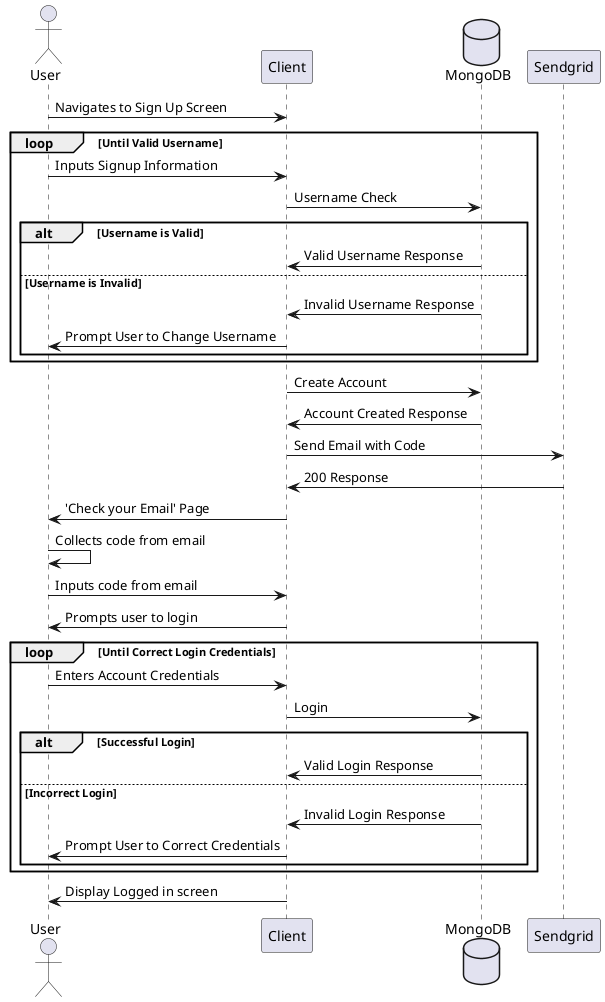 @startuml Account Actions Sequence Diagram

Actor User
Participant Client
Database MongoDB
Participant Sendgrid


User -> Client: Navigates to Sign Up Screen

loop Until Valid Username

    User -> Client: Inputs Signup Information
    Client -> MongoDB: Username Check

    alt Username is Valid
        MongoDB -> Client: Valid Username Response

    else Username is Invalid
        MongoDB -> Client: Invalid Username Response
        Client -> User: Prompt User to Change Username
    end
end

Client -> MongoDB: Create Account
MongoDB -> Client: Account Created Response
Client -> Sendgrid: Send Email with Code
Sendgrid -> Client: 200 Response
Client -> User: 'Check your Email' Page
User -> User: Collects code from email
User -> Client: Inputs code from email
Client -> User: Prompts user to login

loop Until Correct Login Credentials

    User -> Client: Enters Account Credentials
    Client -> MongoDB: Login

    alt Successful Login
        MongoDB -> Client: Valid Login Response

    else Incorrect Login
        MongoDB -> Client: Invalid Login Response
        Client -> User: Prompt User to Correct Credentials
    end
end

Client -> User: Display Logged in screen

@enduml

@startuml Mobile Actions

Actor User
Participant Client
Database MongoDB

Client -> User: Display Logged in screen
loop User Actions
    opt Set Goal
        User -> Client: Navigate to goals
        Client -> User: Displays goals view
        User -> Client: Sets goal
        Client -> MongoDB: Logs goal change in mongodb
        MongoDB -> Client: Goal change response
        Client -> User: Displays Updated Goal
    end

    opt View Statistics
        User -> Client: Navigates to statistics
        Client -> MongoDB: Gets User Statistics
        MongoDB -> Client: Returns User Statistics
        Client -> User: Displays Statistics as graphs
    end

    opt Purchase Item
        User -> Client: Navigates to shop
        Client -> User: Displays shop
        User -> Client: Selects item for purchase
        Client -> MongoDB: Adds purchased item to inventory
        MongoDB -> Client: Returns updated inventory
        Client -> User: Updates shop to reflect purchased item
    end
end

@enduml

@startuml Use Case Diagram
' overall layout
left to right direction

' Actors
actor "User" as User
actor "New User" as NewUser
actor "Existing User" as ExistingUser

ExistingUser -> User
NewUser -> User

' External systems
component "SendGrid" as SendGrid
database  "MongoDB"  as MongoDB

' System boundary
rectangle "ScreenBuddy" {

    ' Use‐Cases (with colors roughly matching your ovals)
    usecase UC_Create as "Create an account" #LightSlateGray
    usecase UC_Username as "Username Taken" #LightCoral
    usecase UC_SendEmail as "Send Account\nVerification Email" #DarkSeaGreen

    usecase UC_Login as "Login" #LightSlateGray
    usecase UC_Invalid as "Invalid Credentials" #LightCoral

    usecase UC_SetGoal as "Set Screentime Goal" #Plum
    usecase UC_SpendCoins as "Spend Coins on Buddy" #Plum
    usecase UC_EquipColor as "Equip Color" #Plum
    usecase UC_WatchAd as "Watch Ad" #Plum
    usecase UC_ViewDash as "View Statistics\nDashboard" #Plum

    usecase UC_Monitor as "Monitor Phone Usage" #DarkSeaGreen
    usecase UC_FetchData as "Fetch User Data" #DarkSeaGreen
  
    ' account creation
    NewUser --> UC_Create
    UC_Create <|-- UC_Username : <<extends>>
    UC_Create --> UC_SendEmail : <<includes>>

    ' login and post‐login actions
    ExistingUser --> UC_Login
    UC_Login <|-- UC_Invalid : <<extends>>

    UC_Login --> UC_SetGoal
    UC_Login --> UC_SpendCoins
    UC_Login --> UC_EquipColor
    UC_Login --> UC_WatchAd
    UC_Login --> UC_ViewDash

    ' feature → backend
    UC_SetGoal --> UC_Monitor
    UC_ViewDash --> UC_FetchData
}

' arrows to externals
UC_Create --> MongoDB
UC_EquipColor --> MongoDB
UC_SpendCoins --> MongoDB
UC_SendEmail --> SendGrid
UC_Monitor --> MongoDB
UC_FetchData --> MongoDB

@enduml

